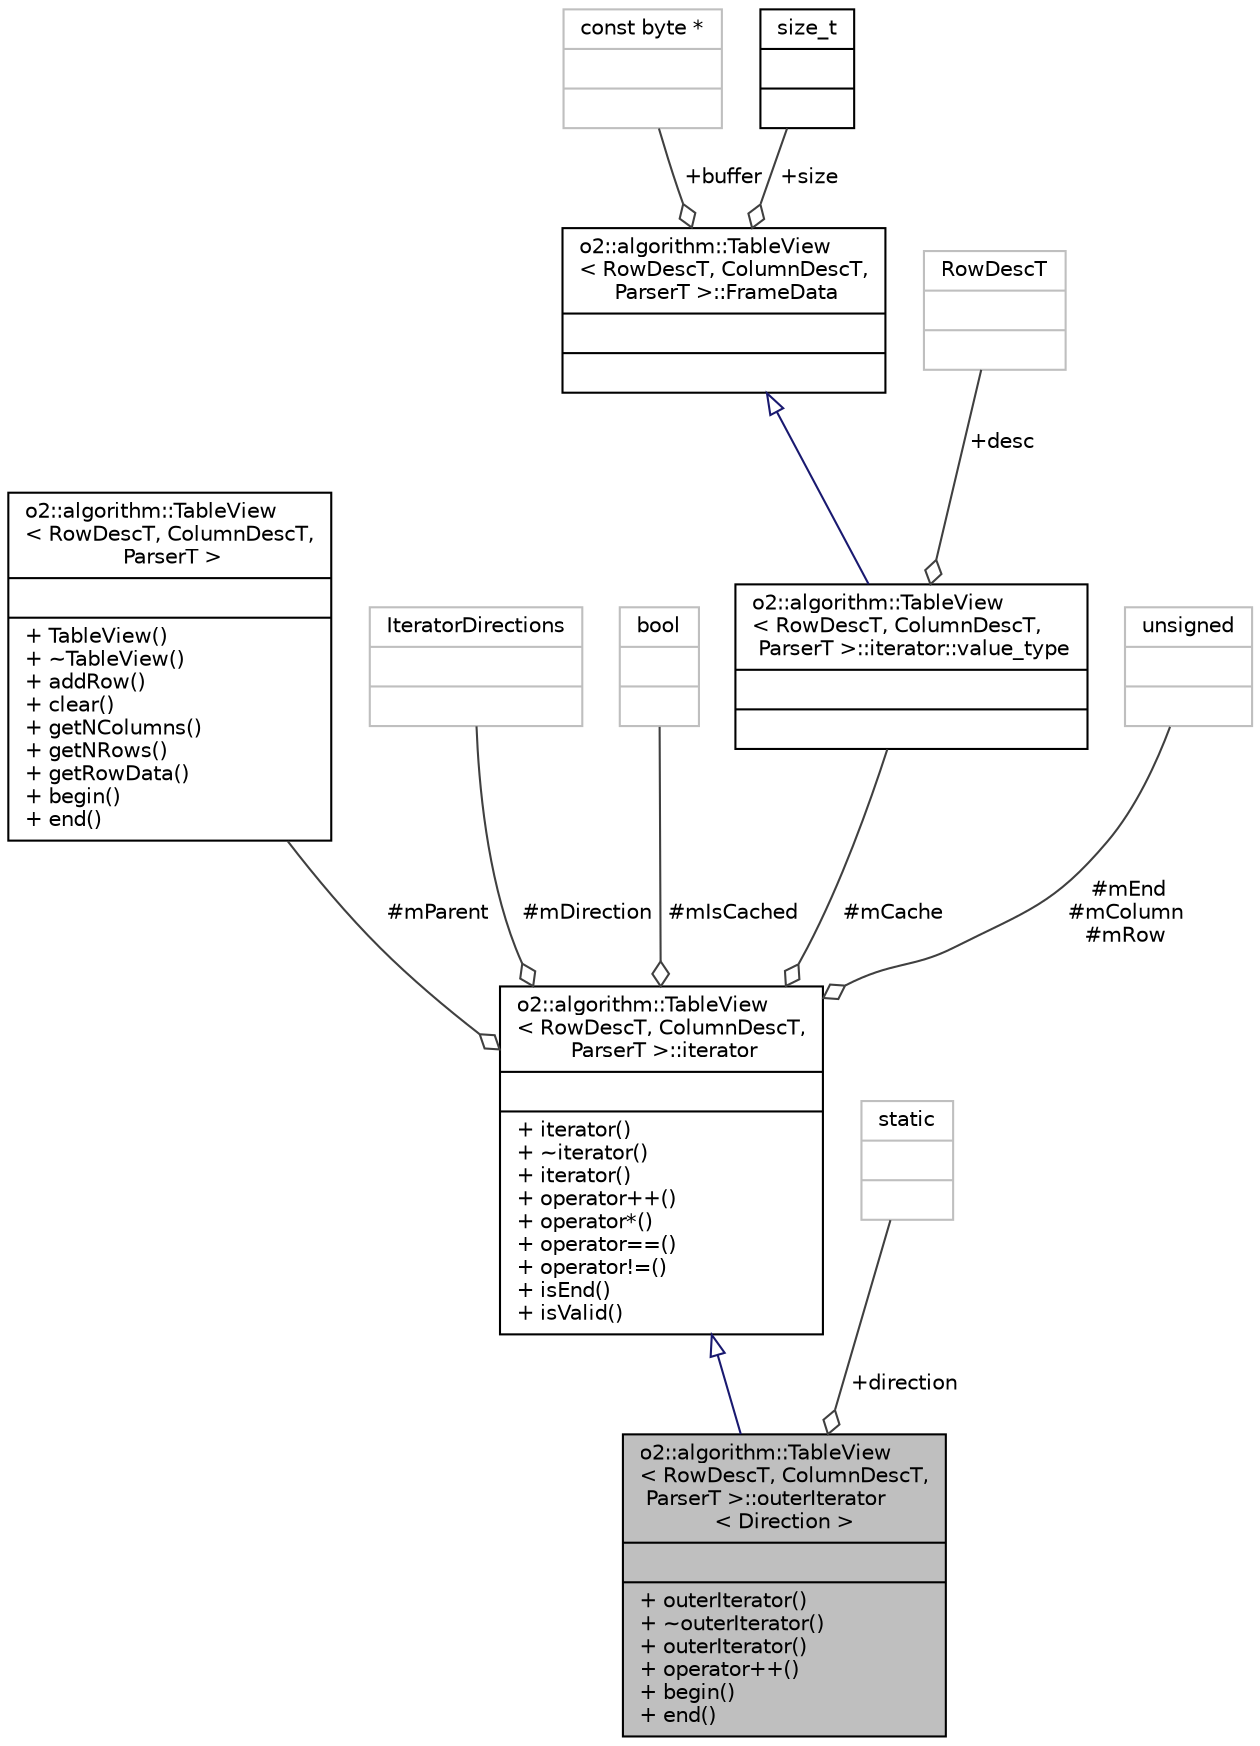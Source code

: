 digraph "o2::algorithm::TableView&lt; RowDescT, ColumnDescT, ParserT &gt;::outerIterator&lt; Direction &gt;"
{
 // INTERACTIVE_SVG=YES
  bgcolor="transparent";
  edge [fontname="Helvetica",fontsize="10",labelfontname="Helvetica",labelfontsize="10"];
  node [fontname="Helvetica",fontsize="10",shape=record];
  Node2 [label="{o2::algorithm::TableView\l\< RowDescT, ColumnDescT,\l ParserT \>::outerIterator\l\< Direction \>\n||+ outerIterator()\l+ ~outerIterator()\l+ outerIterator()\l+ operator++()\l+ begin()\l+ end()\l}",height=0.2,width=0.4,color="black", fillcolor="grey75", style="filled", fontcolor="black"];
  Node3 -> Node2 [dir="back",color="midnightblue",fontsize="10",style="solid",arrowtail="onormal",fontname="Helvetica"];
  Node3 [label="{o2::algorithm::TableView\l\< RowDescT, ColumnDescT,\l ParserT \>::iterator\n||+ iterator()\l+ ~iterator()\l+ iterator()\l+ operator++()\l+ operator*()\l+ operator==()\l+ operator!=()\l+ isEnd()\l+ isValid()\l}",height=0.2,width=0.4,color="black",URL="$d3/d50/classo2_1_1algorithm_1_1TableView_1_1iterator.html",tooltip="Iterator class for configurable direction, i.e. either row or column. "];
  Node4 -> Node3 [color="grey25",fontsize="10",style="solid",label=" #mParent" ,arrowhead="odiamond",fontname="Helvetica"];
  Node4 [label="{o2::algorithm::TableView\l\< RowDescT, ColumnDescT,\l ParserT \>\n||+ TableView()\l+ ~TableView()\l+ addRow()\l+ clear()\l+ getNColumns()\l+ getNRows()\l+ getRowData()\l+ begin()\l+ end()\l}",height=0.2,width=0.4,color="black",URL="$da/d64/classo2_1_1algorithm_1_1TableView.html"];
  Node5 -> Node3 [color="grey25",fontsize="10",style="solid",label=" #mDirection" ,arrowhead="odiamond",fontname="Helvetica"];
  Node5 [label="{IteratorDirections\n||}",height=0.2,width=0.4,color="grey75"];
  Node6 -> Node3 [color="grey25",fontsize="10",style="solid",label=" #mIsCached" ,arrowhead="odiamond",fontname="Helvetica"];
  Node6 [label="{bool\n||}",height=0.2,width=0.4,color="grey75"];
  Node7 -> Node3 [color="grey25",fontsize="10",style="solid",label=" #mCache" ,arrowhead="odiamond",fontname="Helvetica"];
  Node7 [label="{o2::algorithm::TableView\l\< RowDescT, ColumnDescT,\l ParserT \>::iterator::value_type\n||}",height=0.2,width=0.4,color="black",URL="$d9/dc8/structo2_1_1algorithm_1_1TableView_1_1iterator_1_1value__type.html"];
  Node8 -> Node7 [dir="back",color="midnightblue",fontsize="10",style="solid",arrowtail="onormal",fontname="Helvetica"];
  Node8 [label="{o2::algorithm::TableView\l\< RowDescT, ColumnDescT,\l ParserT \>::FrameData\n||}",height=0.2,width=0.4,color="black",URL="$d9/d66/structo2_1_1algorithm_1_1TableView_1_1FrameData.html",tooltip="descriptor pointing to payload of one frame "];
  Node9 -> Node8 [color="grey25",fontsize="10",style="solid",label=" +buffer" ,arrowhead="odiamond",fontname="Helvetica"];
  Node9 [label="{const byte *\n||}",height=0.2,width=0.4,color="grey75"];
  Node10 -> Node8 [color="grey25",fontsize="10",style="solid",label=" +size" ,arrowhead="odiamond",fontname="Helvetica"];
  Node10 [label="{size_t\n||}",height=0.2,width=0.4,color="black",URL="$dd/de2/classsize__t.html"];
  Node11 -> Node7 [color="grey25",fontsize="10",style="solid",label=" +desc" ,arrowhead="odiamond",fontname="Helvetica"];
  Node11 [label="{RowDescT\n||}",height=0.2,width=0.4,color="grey75"];
  Node12 -> Node3 [color="grey25",fontsize="10",style="solid",label=" #mEnd\n#mColumn\n#mRow" ,arrowhead="odiamond",fontname="Helvetica"];
  Node12 [label="{unsigned\n||}",height=0.2,width=0.4,color="grey75"];
  Node13 -> Node2 [color="grey25",fontsize="10",style="solid",label=" +direction" ,arrowhead="odiamond",fontname="Helvetica"];
  Node13 [label="{static\n||}",height=0.2,width=0.4,color="grey75"];
}
